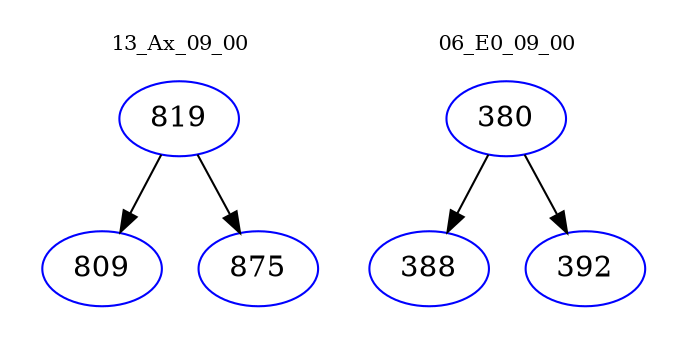 digraph{
subgraph cluster_0 {
color = white
label = "13_Ax_09_00";
fontsize=10;
T0_819 [label="819", color="blue"]
T0_819 -> T0_809 [color="black"]
T0_809 [label="809", color="blue"]
T0_819 -> T0_875 [color="black"]
T0_875 [label="875", color="blue"]
}
subgraph cluster_1 {
color = white
label = "06_E0_09_00";
fontsize=10;
T1_380 [label="380", color="blue"]
T1_380 -> T1_388 [color="black"]
T1_388 [label="388", color="blue"]
T1_380 -> T1_392 [color="black"]
T1_392 [label="392", color="blue"]
}
}
